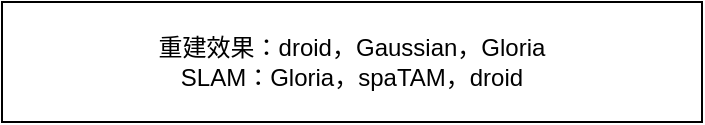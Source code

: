 <mxfile version="28.0.7">
  <diagram name="Page-1" id="QXPj2hAXcrpktdlCF1Vo">
    <mxGraphModel dx="637" dy="414" grid="1" gridSize="10" guides="1" tooltips="1" connect="1" arrows="1" fold="1" page="1" pageScale="1" pageWidth="850" pageHeight="1100" math="0" shadow="0">
      <root>
        <mxCell id="0" />
        <mxCell id="1" parent="0" />
        <mxCell id="dIgaPXnInJYM7gMQe2d_-1" value="重建效果：droid，Gaussian，Gloria&lt;div&gt;SLAM：Gloria，spaTAM，droid&lt;/div&gt;" style="rounded=0;whiteSpace=wrap;html=1;" parent="1" vertex="1">
          <mxGeometry x="70" y="100" width="350" height="60" as="geometry" />
        </mxCell>
      </root>
    </mxGraphModel>
  </diagram>
</mxfile>
